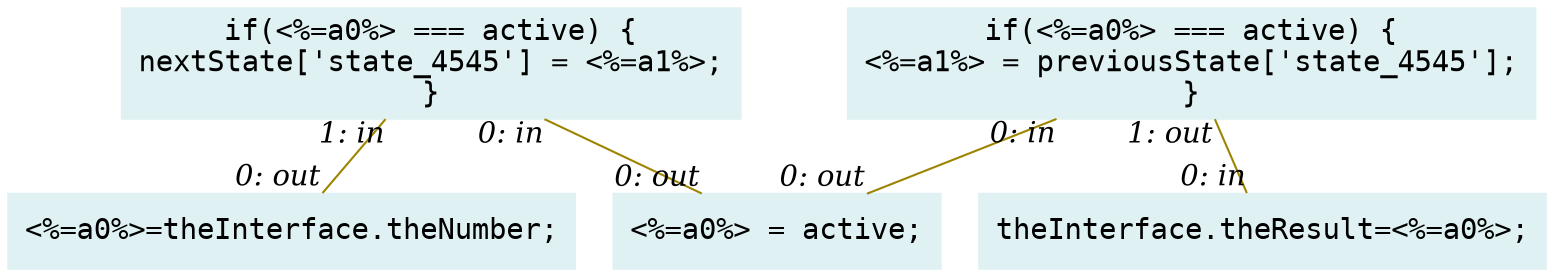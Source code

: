 digraph g{node_4509 [shape="box", style="filled", color="#dff1f2", fontname="Courier", label="<%=a0%>=theInterface.theNumber;
" ]
node_4511 [shape="box", style="filled", color="#dff1f2", fontname="Courier", label="theInterface.theResult=<%=a0%>;
" ]
node_4542 [shape="box", style="filled", color="#dff1f2", fontname="Courier", label="<%=a0%> = active;
" ]
node_4546 [shape="box", style="filled", color="#dff1f2", fontname="Courier", label="if(<%=a0%> === active) {
<%=a1%> = previousState['state_4545'];
}
" ]
node_4549 [shape="box", style="filled", color="#dff1f2", fontname="Courier", label="if(<%=a0%> === active) {
nextState['state_4545'] = <%=a1%>;
}
" ]
node_4546 -> node_4542 [dir=none, arrowHead=none, fontname="Times-Italic", arrowsize=1, color="#9d8400", label="",  headlabel="0: out", taillabel="0: in" ]
node_4549 -> node_4542 [dir=none, arrowHead=none, fontname="Times-Italic", arrowsize=1, color="#9d8400", label="",  headlabel="0: out", taillabel="0: in" ]
node_4549 -> node_4509 [dir=none, arrowHead=none, fontname="Times-Italic", arrowsize=1, color="#9d8400", label="",  headlabel="0: out", taillabel="1: in" ]
node_4546 -> node_4511 [dir=none, arrowHead=none, fontname="Times-Italic", arrowsize=1, color="#9d8400", label="",  headlabel="0: in", taillabel="1: out" ]
}
